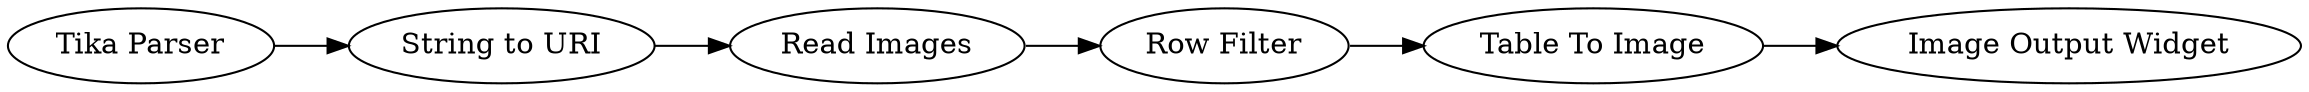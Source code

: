 digraph {
	12 -> 10
	99 -> 96
	102 -> 99
	7 -> 12
	10 -> 102
	99 [label="Table To Image"]
	96 [label="Image Output Widget"]
	102 [label="Row Filter"]
	7 [label="Tika Parser"]
	12 [label="String to URI"]
	10 [label="Read Images"]
	rankdir=LR
}
